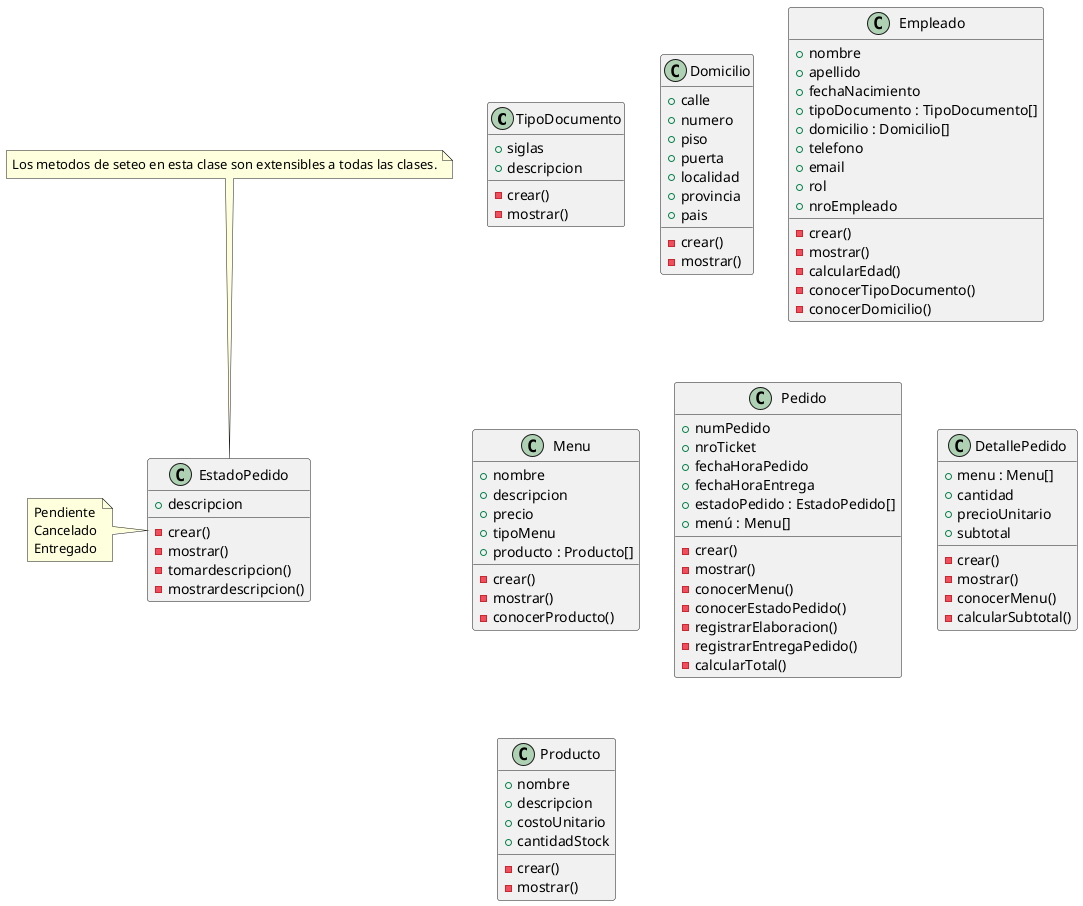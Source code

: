 @startuml ComidaRapida
/'La casa de comidas rápidas “Comida Argentina” se dedica a la elaboración y comercialización de
diversos menús. Entre los productos que se preparan se encuentran sándwich de hamburguesas,
lomitos, papas, ensaladas.
El proceso de producción y venta de menú es el siguiente:
Cuando el cliente se acerca al mostrador es atendido por el Empleado de Ventas quien le consulta
el menú que desea. El cliente selecciona el menú e indica la cantidad deseada –el comprador
puede incluir más de un tipo de menú en un pedido -. El Empleado de Ventas genera entonces el
ticket para el pedido, con lo cual se emite una copia del mismo en la cocina del local, en donde el
cocinero preparará cada menú para el ticket en cuestión. El Empleado de Ventas le cobra al
cliente y le informa que espere su pedido en el mostrador de entregas.
A modo de ejemplo, se detalla cómo se conforma cada menú. Menú 1: hamburguesa con queso,
lechuga y huevo; papas y gaseosa. Menú 2: hamburguesa de pollo con queso y lechuga, papas y
gaseosa. Menú 3: ensalada cesar y agua, entre otros. Cada menú se conforma de una
hamburguesa, lomito o ensalada; una porción de papas y una bebida.
Cuando el menú está listo el cocinero se lo entrega al vendedor y éste llama al cliente por su
número de ticket para que retire la bandeja del mostrador.'/

/'
Menu
Producto
Cliente
Recepcionista
Cocinero
Empleado - Clase padre
Domicilio
TipoDocumento
Pedido
EstadoPedido
DetallePedido
'/

class "TipoDocumento" as tipoDocumento {
    +siglas
    +descripcion
    -crear()
    -mostrar()
}

class "Domicilio" as domicilio {
    +calle
    +numero
    +piso
    +puerta
    +localidad
    +provincia
    +pais
    -crear()
    -mostrar()
}

class "Empleado" as empleado {
    +nombre
    +apellido
    +fechaNacimiento
    +tipoDocumento : TipoDocumento[]
    +domicilio : Domicilio[]
    +telefono
    +email
    +rol
    +nroEmpleado
    -crear()
    -mostrar()
    -calcularEdad()
    -conocerTipoDocumento()
    -conocerDomicilio()
}
class "Menu" as menu {
    +nombre
    +descripcion
    +precio
    +tipoMenu
    +producto : Producto[]
    -crear()
    -mostrar()
    -conocerProducto()
}
class "Pedido" as pedido {
    +numPedido
    +nroTicket
    +fechaHoraPedido
    +fechaHoraEntrega
    +estadoPedido : EstadoPedido[]
    +menú : Menu[]
    -crear()
    -mostrar()
    -conocerMenu()
    -conocerEstadoPedido()
    -registrarElaboracion()
    -registrarEntregaPedido()
    -calcularTotal()
}
class "DetallePedido" as detallePedido {
    +menu : Menu[]
    +cantidad
    +precioUnitario
    +subtotal
    -crear()
    -mostrar()
    -conocerMenu()
    -calcularSubtotal()
}
class "EstadoPedido" as estadoPedido {
    +descripcion
    -crear()
    -mostrar()
    -tomardescripcion()
    -mostrardescripcion()
}
note top of estadoPedido
    Los metodos de seteo en esta clase son extensibles a todas las clases.
end note
note left of estadoPedido
    Pendiente
    Cancelado
    Entregado
end note

class "Producto" as producto {
    +nombre
    +descripcion
    +costoUnitario
    +cantidadStock
    -crear()
    -mostrar()
}